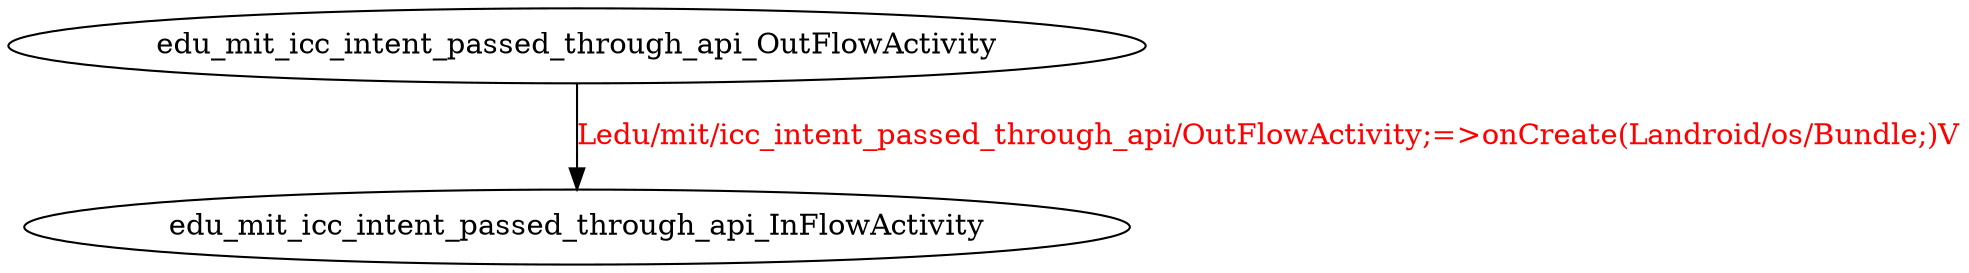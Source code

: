 digraph G {
edu_mit_icc_intent_passed_through_api_OutFlowActivity -> edu_mit_icc_intent_passed_through_api_InFlowActivity [label="Ledu/mit/icc_intent_passed_through_api/OutFlowActivity;=>onCreate(Landroid/os/Bundle;)V", fontcolor="red"];
}